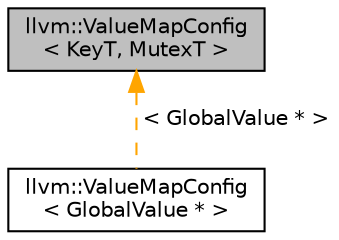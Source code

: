 digraph "llvm::ValueMapConfig&lt; KeyT, MutexT &gt;"
{
 // LATEX_PDF_SIZE
  bgcolor="transparent";
  edge [fontname="Helvetica",fontsize="10",labelfontname="Helvetica",labelfontsize="10"];
  node [fontname="Helvetica",fontsize="10",shape="box"];
  Node1 [label="llvm::ValueMapConfig\l\< KeyT, MutexT \>",height=0.2,width=0.4,color="black", fillcolor="grey75", style="filled", fontcolor="black",tooltip="This class defines the default behavior for configurable aspects of ValueMap<>."];
  Node1 -> Node2 [dir="back",color="orange",fontsize="10",style="dashed",label=" \< GlobalValue * \>" ,fontname="Helvetica"];
  Node2 [label="llvm::ValueMapConfig\l\< GlobalValue * \>",height=0.2,width=0.4,color="black",URL="$structllvm_1_1ValueMapConfig.html",tooltip=" "];
}
